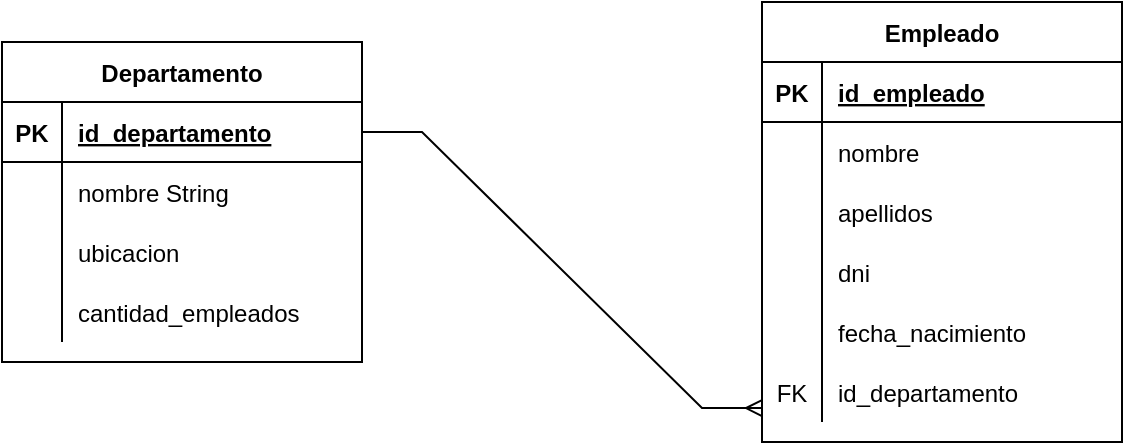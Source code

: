 <mxfile version="16.5.1" type="device"><diagram id="R2lEEEUBdFMjLlhIrx00" name="Page-1"><mxGraphModel dx="1102" dy="685" grid="1" gridSize="10" guides="1" tooltips="1" connect="1" arrows="1" fold="1" page="1" pageScale="1" pageWidth="850" pageHeight="1100" math="0" shadow="0" extFonts="Permanent Marker^https://fonts.googleapis.com/css?family=Permanent+Marker"><root><mxCell id="0"/><mxCell id="1" parent="0"/><mxCell id="Ec_tNKwTFpi9NrvMruBM-38" value="Departamento" style="shape=table;startSize=30;container=1;collapsible=1;childLayout=tableLayout;fixedRows=1;rowLines=0;fontStyle=1;align=center;resizeLast=1;" vertex="1" parent="1"><mxGeometry x="150" y="190" width="180" height="160" as="geometry"/></mxCell><mxCell id="Ec_tNKwTFpi9NrvMruBM-39" value="" style="shape=tableRow;horizontal=0;startSize=0;swimlaneHead=0;swimlaneBody=0;fillColor=none;collapsible=0;dropTarget=0;points=[[0,0.5],[1,0.5]];portConstraint=eastwest;top=0;left=0;right=0;bottom=1;" vertex="1" parent="Ec_tNKwTFpi9NrvMruBM-38"><mxGeometry y="30" width="180" height="30" as="geometry"/></mxCell><mxCell id="Ec_tNKwTFpi9NrvMruBM-40" value="PK" style="shape=partialRectangle;connectable=0;fillColor=none;top=0;left=0;bottom=0;right=0;fontStyle=1;overflow=hidden;" vertex="1" parent="Ec_tNKwTFpi9NrvMruBM-39"><mxGeometry width="30" height="30" as="geometry"><mxRectangle width="30" height="30" as="alternateBounds"/></mxGeometry></mxCell><mxCell id="Ec_tNKwTFpi9NrvMruBM-41" value="id_departamento" style="shape=partialRectangle;connectable=0;fillColor=none;top=0;left=0;bottom=0;right=0;align=left;spacingLeft=6;fontStyle=5;overflow=hidden;" vertex="1" parent="Ec_tNKwTFpi9NrvMruBM-39"><mxGeometry x="30" width="150" height="30" as="geometry"><mxRectangle width="150" height="30" as="alternateBounds"/></mxGeometry></mxCell><mxCell id="Ec_tNKwTFpi9NrvMruBM-42" value="" style="shape=tableRow;horizontal=0;startSize=0;swimlaneHead=0;swimlaneBody=0;fillColor=none;collapsible=0;dropTarget=0;points=[[0,0.5],[1,0.5]];portConstraint=eastwest;top=0;left=0;right=0;bottom=0;" vertex="1" parent="Ec_tNKwTFpi9NrvMruBM-38"><mxGeometry y="60" width="180" height="30" as="geometry"/></mxCell><mxCell id="Ec_tNKwTFpi9NrvMruBM-43" value="" style="shape=partialRectangle;connectable=0;fillColor=none;top=0;left=0;bottom=0;right=0;editable=1;overflow=hidden;" vertex="1" parent="Ec_tNKwTFpi9NrvMruBM-42"><mxGeometry width="30" height="30" as="geometry"><mxRectangle width="30" height="30" as="alternateBounds"/></mxGeometry></mxCell><mxCell id="Ec_tNKwTFpi9NrvMruBM-44" value="nombre String" style="shape=partialRectangle;connectable=0;fillColor=none;top=0;left=0;bottom=0;right=0;align=left;spacingLeft=6;overflow=hidden;" vertex="1" parent="Ec_tNKwTFpi9NrvMruBM-42"><mxGeometry x="30" width="150" height="30" as="geometry"><mxRectangle width="150" height="30" as="alternateBounds"/></mxGeometry></mxCell><mxCell id="Ec_tNKwTFpi9NrvMruBM-45" value="" style="shape=tableRow;horizontal=0;startSize=0;swimlaneHead=0;swimlaneBody=0;fillColor=none;collapsible=0;dropTarget=0;points=[[0,0.5],[1,0.5]];portConstraint=eastwest;top=0;left=0;right=0;bottom=0;" vertex="1" parent="Ec_tNKwTFpi9NrvMruBM-38"><mxGeometry y="90" width="180" height="30" as="geometry"/></mxCell><mxCell id="Ec_tNKwTFpi9NrvMruBM-46" value="" style="shape=partialRectangle;connectable=0;fillColor=none;top=0;left=0;bottom=0;right=0;editable=1;overflow=hidden;" vertex="1" parent="Ec_tNKwTFpi9NrvMruBM-45"><mxGeometry width="30" height="30" as="geometry"><mxRectangle width="30" height="30" as="alternateBounds"/></mxGeometry></mxCell><mxCell id="Ec_tNKwTFpi9NrvMruBM-47" value="ubicacion" style="shape=partialRectangle;connectable=0;fillColor=none;top=0;left=0;bottom=0;right=0;align=left;spacingLeft=6;overflow=hidden;" vertex="1" parent="Ec_tNKwTFpi9NrvMruBM-45"><mxGeometry x="30" width="150" height="30" as="geometry"><mxRectangle width="150" height="30" as="alternateBounds"/></mxGeometry></mxCell><mxCell id="Ec_tNKwTFpi9NrvMruBM-48" value="" style="shape=tableRow;horizontal=0;startSize=0;swimlaneHead=0;swimlaneBody=0;fillColor=none;collapsible=0;dropTarget=0;points=[[0,0.5],[1,0.5]];portConstraint=eastwest;top=0;left=0;right=0;bottom=0;" vertex="1" parent="Ec_tNKwTFpi9NrvMruBM-38"><mxGeometry y="120" width="180" height="30" as="geometry"/></mxCell><mxCell id="Ec_tNKwTFpi9NrvMruBM-49" value="" style="shape=partialRectangle;connectable=0;fillColor=none;top=0;left=0;bottom=0;right=0;editable=1;overflow=hidden;" vertex="1" parent="Ec_tNKwTFpi9NrvMruBM-48"><mxGeometry width="30" height="30" as="geometry"><mxRectangle width="30" height="30" as="alternateBounds"/></mxGeometry></mxCell><mxCell id="Ec_tNKwTFpi9NrvMruBM-50" value="cantidad_empleados" style="shape=partialRectangle;connectable=0;fillColor=none;top=0;left=0;bottom=0;right=0;align=left;spacingLeft=6;overflow=hidden;" vertex="1" parent="Ec_tNKwTFpi9NrvMruBM-48"><mxGeometry x="30" width="150" height="30" as="geometry"><mxRectangle width="150" height="30" as="alternateBounds"/></mxGeometry></mxCell><mxCell id="Ec_tNKwTFpi9NrvMruBM-51" value="Empleado" style="shape=table;startSize=30;container=1;collapsible=1;childLayout=tableLayout;fixedRows=1;rowLines=0;fontStyle=1;align=center;resizeLast=1;" vertex="1" parent="1"><mxGeometry x="530" y="170" width="180" height="220" as="geometry"/></mxCell><mxCell id="Ec_tNKwTFpi9NrvMruBM-52" value="" style="shape=tableRow;horizontal=0;startSize=0;swimlaneHead=0;swimlaneBody=0;fillColor=none;collapsible=0;dropTarget=0;points=[[0,0.5],[1,0.5]];portConstraint=eastwest;top=0;left=0;right=0;bottom=1;" vertex="1" parent="Ec_tNKwTFpi9NrvMruBM-51"><mxGeometry y="30" width="180" height="30" as="geometry"/></mxCell><mxCell id="Ec_tNKwTFpi9NrvMruBM-53" value="PK" style="shape=partialRectangle;connectable=0;fillColor=none;top=0;left=0;bottom=0;right=0;fontStyle=1;overflow=hidden;" vertex="1" parent="Ec_tNKwTFpi9NrvMruBM-52"><mxGeometry width="30" height="30" as="geometry"><mxRectangle width="30" height="30" as="alternateBounds"/></mxGeometry></mxCell><mxCell id="Ec_tNKwTFpi9NrvMruBM-54" value="id_empleado" style="shape=partialRectangle;connectable=0;fillColor=none;top=0;left=0;bottom=0;right=0;align=left;spacingLeft=6;fontStyle=5;overflow=hidden;" vertex="1" parent="Ec_tNKwTFpi9NrvMruBM-52"><mxGeometry x="30" width="150" height="30" as="geometry"><mxRectangle width="150" height="30" as="alternateBounds"/></mxGeometry></mxCell><mxCell id="Ec_tNKwTFpi9NrvMruBM-55" value="" style="shape=tableRow;horizontal=0;startSize=0;swimlaneHead=0;swimlaneBody=0;fillColor=none;collapsible=0;dropTarget=0;points=[[0,0.5],[1,0.5]];portConstraint=eastwest;top=0;left=0;right=0;bottom=0;" vertex="1" parent="Ec_tNKwTFpi9NrvMruBM-51"><mxGeometry y="60" width="180" height="30" as="geometry"/></mxCell><mxCell id="Ec_tNKwTFpi9NrvMruBM-56" value="" style="shape=partialRectangle;connectable=0;fillColor=none;top=0;left=0;bottom=0;right=0;editable=1;overflow=hidden;" vertex="1" parent="Ec_tNKwTFpi9NrvMruBM-55"><mxGeometry width="30" height="30" as="geometry"><mxRectangle width="30" height="30" as="alternateBounds"/></mxGeometry></mxCell><mxCell id="Ec_tNKwTFpi9NrvMruBM-57" value="nombre" style="shape=partialRectangle;connectable=0;fillColor=none;top=0;left=0;bottom=0;right=0;align=left;spacingLeft=6;overflow=hidden;" vertex="1" parent="Ec_tNKwTFpi9NrvMruBM-55"><mxGeometry x="30" width="150" height="30" as="geometry"><mxRectangle width="150" height="30" as="alternateBounds"/></mxGeometry></mxCell><mxCell id="Ec_tNKwTFpi9NrvMruBM-58" value="" style="shape=tableRow;horizontal=0;startSize=0;swimlaneHead=0;swimlaneBody=0;fillColor=none;collapsible=0;dropTarget=0;points=[[0,0.5],[1,0.5]];portConstraint=eastwest;top=0;left=0;right=0;bottom=0;" vertex="1" parent="Ec_tNKwTFpi9NrvMruBM-51"><mxGeometry y="90" width="180" height="30" as="geometry"/></mxCell><mxCell id="Ec_tNKwTFpi9NrvMruBM-59" value="" style="shape=partialRectangle;connectable=0;fillColor=none;top=0;left=0;bottom=0;right=0;editable=1;overflow=hidden;" vertex="1" parent="Ec_tNKwTFpi9NrvMruBM-58"><mxGeometry width="30" height="30" as="geometry"><mxRectangle width="30" height="30" as="alternateBounds"/></mxGeometry></mxCell><mxCell id="Ec_tNKwTFpi9NrvMruBM-60" value="apellidos" style="shape=partialRectangle;connectable=0;fillColor=none;top=0;left=0;bottom=0;right=0;align=left;spacingLeft=6;overflow=hidden;" vertex="1" parent="Ec_tNKwTFpi9NrvMruBM-58"><mxGeometry x="30" width="150" height="30" as="geometry"><mxRectangle width="150" height="30" as="alternateBounds"/></mxGeometry></mxCell><mxCell id="Ec_tNKwTFpi9NrvMruBM-61" value="" style="shape=tableRow;horizontal=0;startSize=0;swimlaneHead=0;swimlaneBody=0;fillColor=none;collapsible=0;dropTarget=0;points=[[0,0.5],[1,0.5]];portConstraint=eastwest;top=0;left=0;right=0;bottom=0;" vertex="1" parent="Ec_tNKwTFpi9NrvMruBM-51"><mxGeometry y="120" width="180" height="30" as="geometry"/></mxCell><mxCell id="Ec_tNKwTFpi9NrvMruBM-62" value="" style="shape=partialRectangle;connectable=0;fillColor=none;top=0;left=0;bottom=0;right=0;editable=1;overflow=hidden;" vertex="1" parent="Ec_tNKwTFpi9NrvMruBM-61"><mxGeometry width="30" height="30" as="geometry"><mxRectangle width="30" height="30" as="alternateBounds"/></mxGeometry></mxCell><mxCell id="Ec_tNKwTFpi9NrvMruBM-63" value="dni" style="shape=partialRectangle;connectable=0;fillColor=none;top=0;left=0;bottom=0;right=0;align=left;spacingLeft=6;overflow=hidden;" vertex="1" parent="Ec_tNKwTFpi9NrvMruBM-61"><mxGeometry x="30" width="150" height="30" as="geometry"><mxRectangle width="150" height="30" as="alternateBounds"/></mxGeometry></mxCell><mxCell id="Ec_tNKwTFpi9NrvMruBM-65" value="" style="shape=tableRow;horizontal=0;startSize=0;swimlaneHead=0;swimlaneBody=0;fillColor=none;collapsible=0;dropTarget=0;points=[[0,0.5],[1,0.5]];portConstraint=eastwest;top=0;left=0;right=0;bottom=0;" vertex="1" parent="Ec_tNKwTFpi9NrvMruBM-51"><mxGeometry y="150" width="180" height="30" as="geometry"/></mxCell><mxCell id="Ec_tNKwTFpi9NrvMruBM-66" value="" style="shape=partialRectangle;connectable=0;fillColor=none;top=0;left=0;bottom=0;right=0;editable=1;overflow=hidden;" vertex="1" parent="Ec_tNKwTFpi9NrvMruBM-65"><mxGeometry width="30" height="30" as="geometry"><mxRectangle width="30" height="30" as="alternateBounds"/></mxGeometry></mxCell><mxCell id="Ec_tNKwTFpi9NrvMruBM-67" value="fecha_nacimiento" style="shape=partialRectangle;connectable=0;fillColor=none;top=0;left=0;bottom=0;right=0;align=left;spacingLeft=6;overflow=hidden;" vertex="1" parent="Ec_tNKwTFpi9NrvMruBM-65"><mxGeometry x="30" width="150" height="30" as="geometry"><mxRectangle width="150" height="30" as="alternateBounds"/></mxGeometry></mxCell><mxCell id="Ec_tNKwTFpi9NrvMruBM-69" value="" style="shape=tableRow;horizontal=0;startSize=0;swimlaneHead=0;swimlaneBody=0;fillColor=none;collapsible=0;dropTarget=0;points=[[0,0.5],[1,0.5]];portConstraint=eastwest;top=0;left=0;right=0;bottom=0;" vertex="1" parent="Ec_tNKwTFpi9NrvMruBM-51"><mxGeometry y="180" width="180" height="30" as="geometry"/></mxCell><mxCell id="Ec_tNKwTFpi9NrvMruBM-70" value="FK" style="shape=partialRectangle;connectable=0;fillColor=none;top=0;left=0;bottom=0;right=0;fontStyle=0;overflow=hidden;" vertex="1" parent="Ec_tNKwTFpi9NrvMruBM-69"><mxGeometry width="30" height="30" as="geometry"><mxRectangle width="30" height="30" as="alternateBounds"/></mxGeometry></mxCell><mxCell id="Ec_tNKwTFpi9NrvMruBM-71" value="id_departamento" style="shape=partialRectangle;connectable=0;fillColor=none;top=0;left=0;bottom=0;right=0;align=left;spacingLeft=6;fontStyle=0;overflow=hidden;" vertex="1" parent="Ec_tNKwTFpi9NrvMruBM-69"><mxGeometry x="30" width="150" height="30" as="geometry"><mxRectangle width="150" height="30" as="alternateBounds"/></mxGeometry></mxCell><mxCell id="Ec_tNKwTFpi9NrvMruBM-73" value="" style="edgeStyle=entityRelationEdgeStyle;fontSize=12;html=1;endArrow=ERmany;rounded=0;entryX=0;entryY=0.767;entryDx=0;entryDy=0;entryPerimeter=0;exitX=1;exitY=0.5;exitDx=0;exitDy=0;" edge="1" parent="1" source="Ec_tNKwTFpi9NrvMruBM-39" target="Ec_tNKwTFpi9NrvMruBM-69"><mxGeometry width="100" height="100" relative="1" as="geometry"><mxPoint x="370" y="380" as="sourcePoint"/><mxPoint x="470" y="280" as="targetPoint"/></mxGeometry></mxCell></root></mxGraphModel></diagram></mxfile>